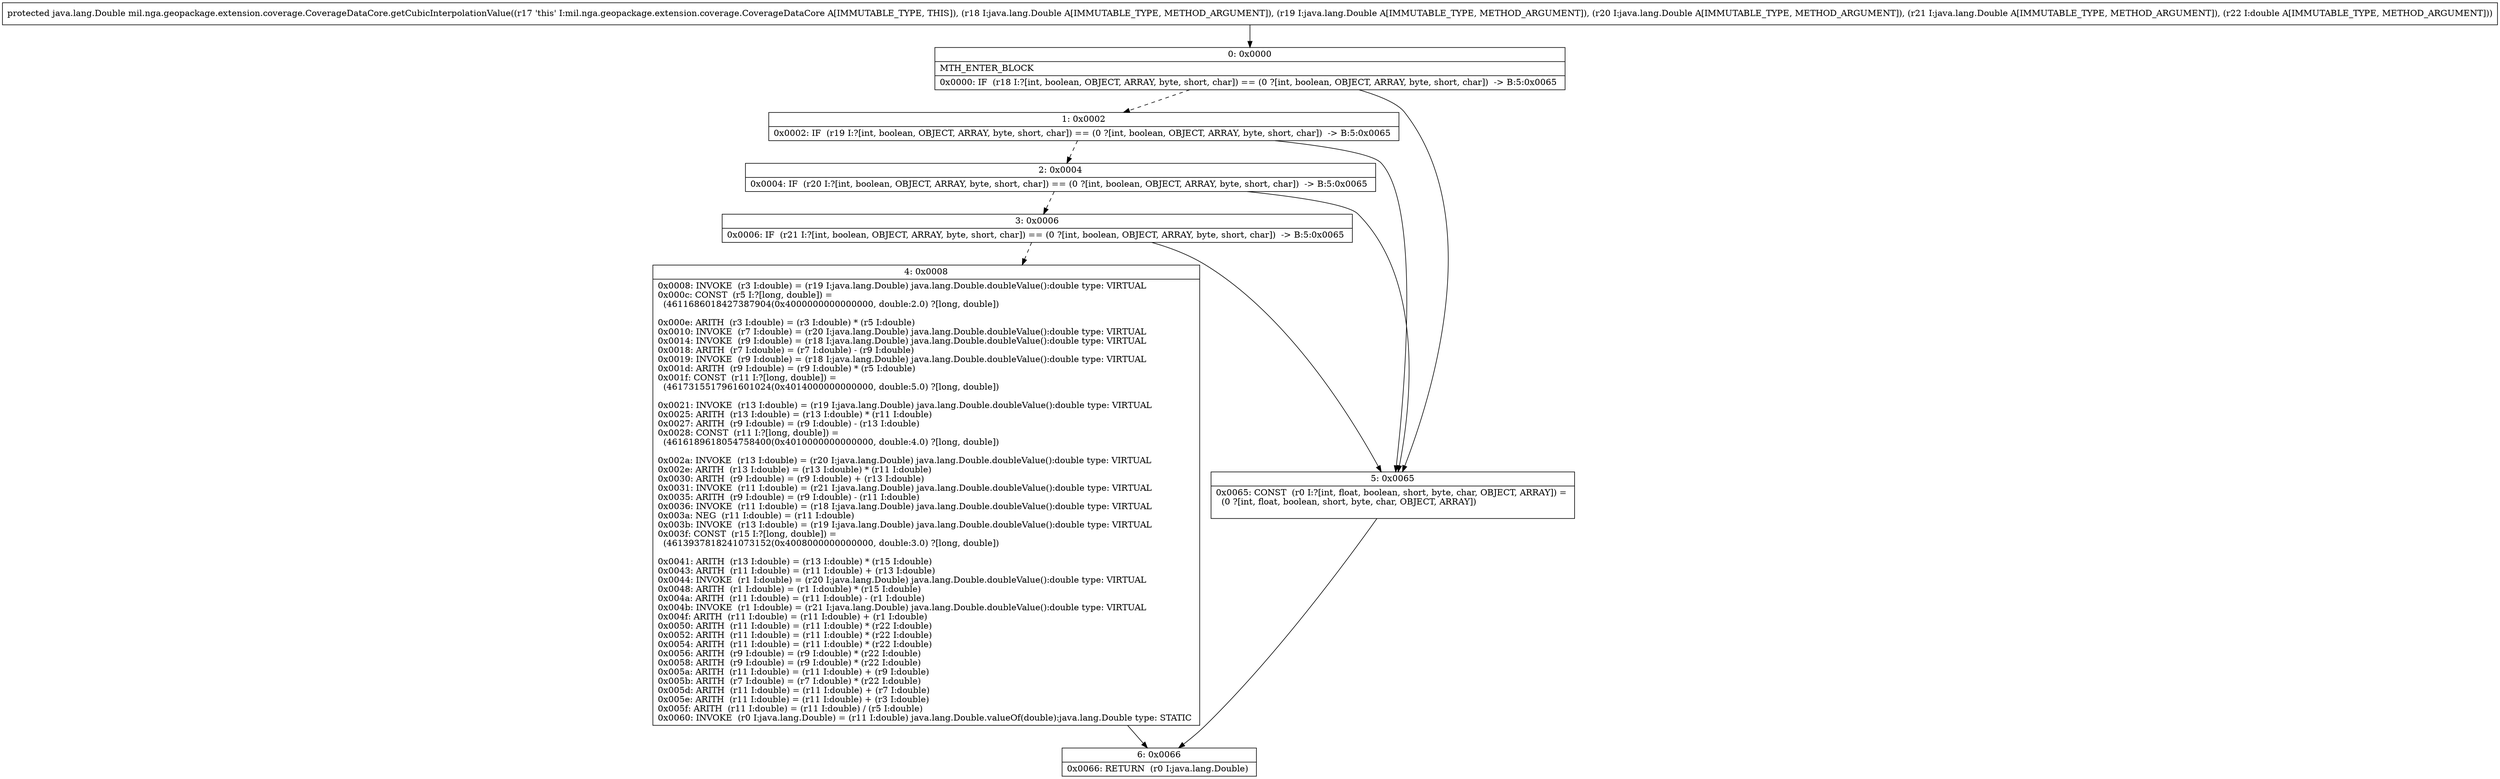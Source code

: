 digraph "CFG formil.nga.geopackage.extension.coverage.CoverageDataCore.getCubicInterpolationValue(Ljava\/lang\/Double;Ljava\/lang\/Double;Ljava\/lang\/Double;Ljava\/lang\/Double;D)Ljava\/lang\/Double;" {
Node_0 [shape=record,label="{0\:\ 0x0000|MTH_ENTER_BLOCK\l|0x0000: IF  (r18 I:?[int, boolean, OBJECT, ARRAY, byte, short, char]) == (0 ?[int, boolean, OBJECT, ARRAY, byte, short, char])  \-\> B:5:0x0065 \l}"];
Node_1 [shape=record,label="{1\:\ 0x0002|0x0002: IF  (r19 I:?[int, boolean, OBJECT, ARRAY, byte, short, char]) == (0 ?[int, boolean, OBJECT, ARRAY, byte, short, char])  \-\> B:5:0x0065 \l}"];
Node_2 [shape=record,label="{2\:\ 0x0004|0x0004: IF  (r20 I:?[int, boolean, OBJECT, ARRAY, byte, short, char]) == (0 ?[int, boolean, OBJECT, ARRAY, byte, short, char])  \-\> B:5:0x0065 \l}"];
Node_3 [shape=record,label="{3\:\ 0x0006|0x0006: IF  (r21 I:?[int, boolean, OBJECT, ARRAY, byte, short, char]) == (0 ?[int, boolean, OBJECT, ARRAY, byte, short, char])  \-\> B:5:0x0065 \l}"];
Node_4 [shape=record,label="{4\:\ 0x0008|0x0008: INVOKE  (r3 I:double) = (r19 I:java.lang.Double) java.lang.Double.doubleValue():double type: VIRTUAL \l0x000c: CONST  (r5 I:?[long, double]) = \l  (4611686018427387904(0x4000000000000000, double:2.0) ?[long, double])\l \l0x000e: ARITH  (r3 I:double) = (r3 I:double) * (r5 I:double) \l0x0010: INVOKE  (r7 I:double) = (r20 I:java.lang.Double) java.lang.Double.doubleValue():double type: VIRTUAL \l0x0014: INVOKE  (r9 I:double) = (r18 I:java.lang.Double) java.lang.Double.doubleValue():double type: VIRTUAL \l0x0018: ARITH  (r7 I:double) = (r7 I:double) \- (r9 I:double) \l0x0019: INVOKE  (r9 I:double) = (r18 I:java.lang.Double) java.lang.Double.doubleValue():double type: VIRTUAL \l0x001d: ARITH  (r9 I:double) = (r9 I:double) * (r5 I:double) \l0x001f: CONST  (r11 I:?[long, double]) = \l  (4617315517961601024(0x4014000000000000, double:5.0) ?[long, double])\l \l0x0021: INVOKE  (r13 I:double) = (r19 I:java.lang.Double) java.lang.Double.doubleValue():double type: VIRTUAL \l0x0025: ARITH  (r13 I:double) = (r13 I:double) * (r11 I:double) \l0x0027: ARITH  (r9 I:double) = (r9 I:double) \- (r13 I:double) \l0x0028: CONST  (r11 I:?[long, double]) = \l  (4616189618054758400(0x4010000000000000, double:4.0) ?[long, double])\l \l0x002a: INVOKE  (r13 I:double) = (r20 I:java.lang.Double) java.lang.Double.doubleValue():double type: VIRTUAL \l0x002e: ARITH  (r13 I:double) = (r13 I:double) * (r11 I:double) \l0x0030: ARITH  (r9 I:double) = (r9 I:double) + (r13 I:double) \l0x0031: INVOKE  (r11 I:double) = (r21 I:java.lang.Double) java.lang.Double.doubleValue():double type: VIRTUAL \l0x0035: ARITH  (r9 I:double) = (r9 I:double) \- (r11 I:double) \l0x0036: INVOKE  (r11 I:double) = (r18 I:java.lang.Double) java.lang.Double.doubleValue():double type: VIRTUAL \l0x003a: NEG  (r11 I:double) = (r11 I:double) \l0x003b: INVOKE  (r13 I:double) = (r19 I:java.lang.Double) java.lang.Double.doubleValue():double type: VIRTUAL \l0x003f: CONST  (r15 I:?[long, double]) = \l  (4613937818241073152(0x4008000000000000, double:3.0) ?[long, double])\l \l0x0041: ARITH  (r13 I:double) = (r13 I:double) * (r15 I:double) \l0x0043: ARITH  (r11 I:double) = (r11 I:double) + (r13 I:double) \l0x0044: INVOKE  (r1 I:double) = (r20 I:java.lang.Double) java.lang.Double.doubleValue():double type: VIRTUAL \l0x0048: ARITH  (r1 I:double) = (r1 I:double) * (r15 I:double) \l0x004a: ARITH  (r11 I:double) = (r11 I:double) \- (r1 I:double) \l0x004b: INVOKE  (r1 I:double) = (r21 I:java.lang.Double) java.lang.Double.doubleValue():double type: VIRTUAL \l0x004f: ARITH  (r11 I:double) = (r11 I:double) + (r1 I:double) \l0x0050: ARITH  (r11 I:double) = (r11 I:double) * (r22 I:double) \l0x0052: ARITH  (r11 I:double) = (r11 I:double) * (r22 I:double) \l0x0054: ARITH  (r11 I:double) = (r11 I:double) * (r22 I:double) \l0x0056: ARITH  (r9 I:double) = (r9 I:double) * (r22 I:double) \l0x0058: ARITH  (r9 I:double) = (r9 I:double) * (r22 I:double) \l0x005a: ARITH  (r11 I:double) = (r11 I:double) + (r9 I:double) \l0x005b: ARITH  (r7 I:double) = (r7 I:double) * (r22 I:double) \l0x005d: ARITH  (r11 I:double) = (r11 I:double) + (r7 I:double) \l0x005e: ARITH  (r11 I:double) = (r11 I:double) + (r3 I:double) \l0x005f: ARITH  (r11 I:double) = (r11 I:double) \/ (r5 I:double) \l0x0060: INVOKE  (r0 I:java.lang.Double) = (r11 I:double) java.lang.Double.valueOf(double):java.lang.Double type: STATIC \l}"];
Node_5 [shape=record,label="{5\:\ 0x0065|0x0065: CONST  (r0 I:?[int, float, boolean, short, byte, char, OBJECT, ARRAY]) = \l  (0 ?[int, float, boolean, short, byte, char, OBJECT, ARRAY])\l \l}"];
Node_6 [shape=record,label="{6\:\ 0x0066|0x0066: RETURN  (r0 I:java.lang.Double) \l}"];
MethodNode[shape=record,label="{protected java.lang.Double mil.nga.geopackage.extension.coverage.CoverageDataCore.getCubicInterpolationValue((r17 'this' I:mil.nga.geopackage.extension.coverage.CoverageDataCore A[IMMUTABLE_TYPE, THIS]), (r18 I:java.lang.Double A[IMMUTABLE_TYPE, METHOD_ARGUMENT]), (r19 I:java.lang.Double A[IMMUTABLE_TYPE, METHOD_ARGUMENT]), (r20 I:java.lang.Double A[IMMUTABLE_TYPE, METHOD_ARGUMENT]), (r21 I:java.lang.Double A[IMMUTABLE_TYPE, METHOD_ARGUMENT]), (r22 I:double A[IMMUTABLE_TYPE, METHOD_ARGUMENT])) }"];
MethodNode -> Node_0;
Node_0 -> Node_1[style=dashed];
Node_0 -> Node_5;
Node_1 -> Node_2[style=dashed];
Node_1 -> Node_5;
Node_2 -> Node_3[style=dashed];
Node_2 -> Node_5;
Node_3 -> Node_4[style=dashed];
Node_3 -> Node_5;
Node_4 -> Node_6;
Node_5 -> Node_6;
}

